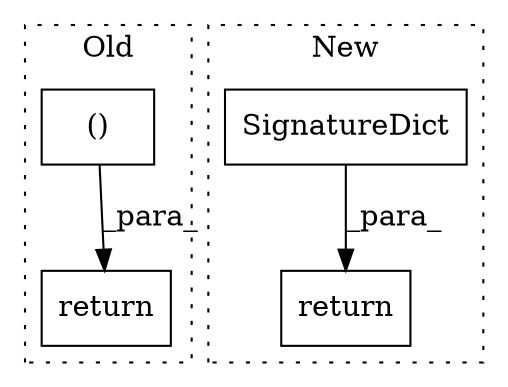 digraph G {
subgraph cluster0 {
1 [label="()" a="106" s="1937" l="35" shape="box"];
3 [label="return" a="41" s="1923" l="14" shape="box"];
label = "Old";
style="dotted";
}
subgraph cluster1 {
2 [label="SignatureDict" a="32" s="1969" l="15" shape="box"];
4 [label="return" a="41" s="1962" l="7" shape="box"];
label = "New";
style="dotted";
}
1 -> 3 [label="_para_"];
2 -> 4 [label="_para_"];
}